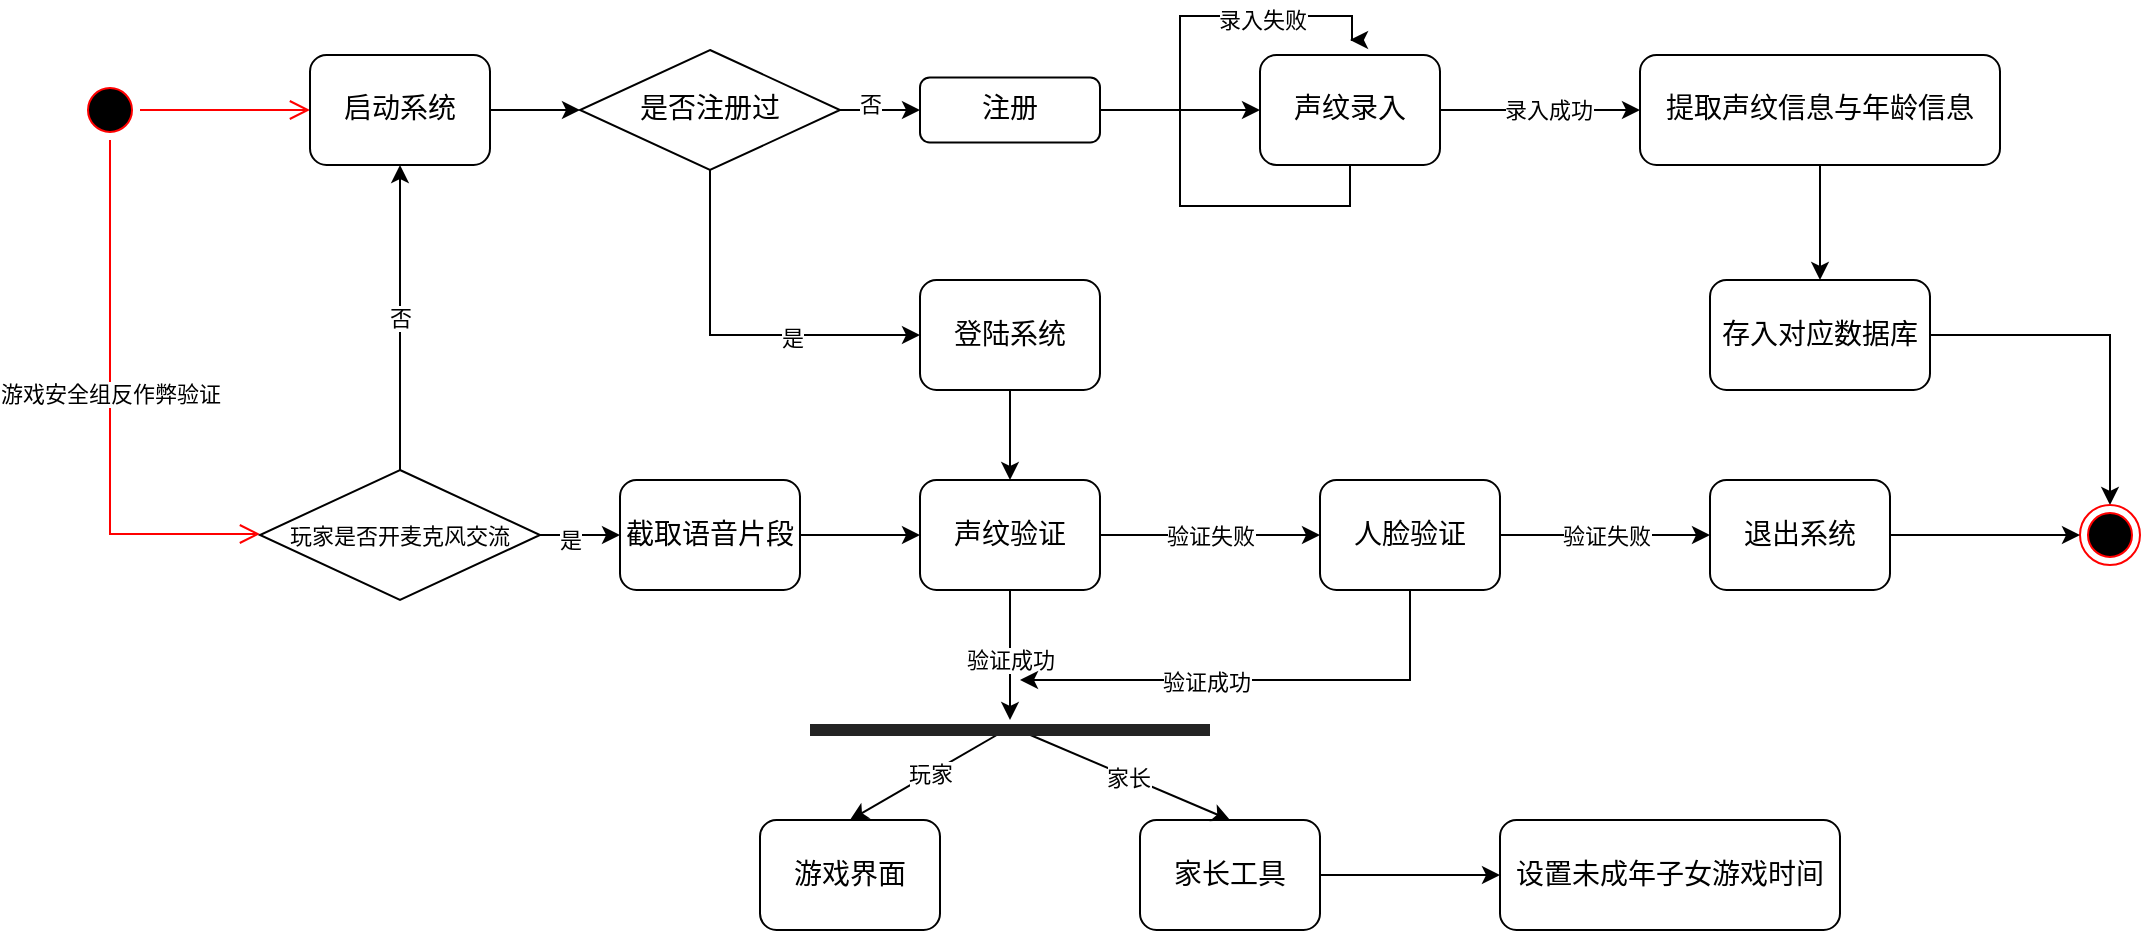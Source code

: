 <mxfile version="21.3.2" type="github">
  <diagram name="第 1 页" id="DG1vW_fgKVeBE8bOy8mY">
    <mxGraphModel dx="1238" dy="738" grid="1" gridSize="10" guides="1" tooltips="1" connect="1" arrows="1" fold="1" page="1" pageScale="1" pageWidth="1654" pageHeight="2336" math="0" shadow="0">
      <root>
        <mxCell id="0" />
        <mxCell id="1" parent="0" />
        <mxCell id="uTEQfGJJnHPDK1PdjnN2-5" value="" style="ellipse;html=1;shape=startState;fillColor=#000000;strokeColor=#ff0000;" vertex="1" parent="1">
          <mxGeometry x="70" y="60" width="30" height="30" as="geometry" />
        </mxCell>
        <mxCell id="uTEQfGJJnHPDK1PdjnN2-6" value="" style="edgeStyle=orthogonalEdgeStyle;html=1;verticalAlign=bottom;endArrow=open;endSize=8;strokeColor=#ff0000;rounded=0;entryX=0;entryY=0.5;entryDx=0;entryDy=0;" edge="1" source="uTEQfGJJnHPDK1PdjnN2-5" parent="1" target="uTEQfGJJnHPDK1PdjnN2-8">
          <mxGeometry relative="1" as="geometry">
            <mxPoint x="415" y="190" as="targetPoint" />
          </mxGeometry>
        </mxCell>
        <mxCell id="uTEQfGJJnHPDK1PdjnN2-12" style="edgeStyle=orthogonalEdgeStyle;rounded=0;orthogonalLoop=1;jettySize=auto;html=1;exitX=1;exitY=0.5;exitDx=0;exitDy=0;entryX=0;entryY=0.5;entryDx=0;entryDy=0;" edge="1" parent="1" source="uTEQfGJJnHPDK1PdjnN2-8" target="uTEQfGJJnHPDK1PdjnN2-10">
          <mxGeometry relative="1" as="geometry" />
        </mxCell>
        <mxCell id="uTEQfGJJnHPDK1PdjnN2-8" value="&lt;font style=&quot;font-size: 14px;&quot; face=&quot;Lucida Console&quot;&gt;启动系统&lt;/font&gt;" style="rounded=1;whiteSpace=wrap;html=1;" vertex="1" parent="1">
          <mxGeometry x="185" y="47.5" width="90" height="55" as="geometry" />
        </mxCell>
        <mxCell id="uTEQfGJJnHPDK1PdjnN2-13" style="edgeStyle=orthogonalEdgeStyle;rounded=0;orthogonalLoop=1;jettySize=auto;html=1;exitX=1;exitY=0.5;exitDx=0;exitDy=0;entryX=0;entryY=0.5;entryDx=0;entryDy=0;" edge="1" parent="1" source="uTEQfGJJnHPDK1PdjnN2-10" target="uTEQfGJJnHPDK1PdjnN2-11">
          <mxGeometry relative="1" as="geometry" />
        </mxCell>
        <mxCell id="uTEQfGJJnHPDK1PdjnN2-18" value="否" style="edgeLabel;html=1;align=center;verticalAlign=middle;resizable=0;points=[];" vertex="1" connectable="0" parent="uTEQfGJJnHPDK1PdjnN2-13">
          <mxGeometry x="-0.24" y="3" relative="1" as="geometry">
            <mxPoint as="offset" />
          </mxGeometry>
        </mxCell>
        <mxCell id="uTEQfGJJnHPDK1PdjnN2-17" style="edgeStyle=orthogonalEdgeStyle;rounded=0;orthogonalLoop=1;jettySize=auto;html=1;exitX=0.5;exitY=1;exitDx=0;exitDy=0;entryX=0;entryY=0.5;entryDx=0;entryDy=0;" edge="1" parent="1" source="uTEQfGJJnHPDK1PdjnN2-10" target="uTEQfGJJnHPDK1PdjnN2-16">
          <mxGeometry relative="1" as="geometry" />
        </mxCell>
        <mxCell id="uTEQfGJJnHPDK1PdjnN2-19" value="是" style="edgeLabel;html=1;align=center;verticalAlign=middle;resizable=0;points=[];" vertex="1" connectable="0" parent="uTEQfGJJnHPDK1PdjnN2-17">
          <mxGeometry x="0.311" relative="1" as="geometry">
            <mxPoint y="1" as="offset" />
          </mxGeometry>
        </mxCell>
        <mxCell id="uTEQfGJJnHPDK1PdjnN2-10" value="&lt;font style=&quot;font-size: 14px;&quot; face=&quot;Lucida Console&quot;&gt;是否注册过&lt;/font&gt;" style="rhombus;whiteSpace=wrap;html=1;" vertex="1" parent="1">
          <mxGeometry x="320" y="45" width="130" height="60" as="geometry" />
        </mxCell>
        <mxCell id="uTEQfGJJnHPDK1PdjnN2-15" style="edgeStyle=orthogonalEdgeStyle;rounded=0;orthogonalLoop=1;jettySize=auto;html=1;exitX=1;exitY=0.5;exitDx=0;exitDy=0;entryX=0;entryY=0.5;entryDx=0;entryDy=0;" edge="1" parent="1" source="uTEQfGJJnHPDK1PdjnN2-11" target="uTEQfGJJnHPDK1PdjnN2-14">
          <mxGeometry relative="1" as="geometry" />
        </mxCell>
        <mxCell id="uTEQfGJJnHPDK1PdjnN2-11" value="&lt;font face=&quot;Lucida Console&quot;&gt;&lt;span style=&quot;font-size: 14px;&quot;&gt;注册&lt;/span&gt;&lt;/font&gt;" style="rounded=1;whiteSpace=wrap;html=1;" vertex="1" parent="1">
          <mxGeometry x="490" y="58.75" width="90" height="32.5" as="geometry" />
        </mxCell>
        <mxCell id="uTEQfGJJnHPDK1PdjnN2-22" style="edgeStyle=orthogonalEdgeStyle;rounded=0;orthogonalLoop=1;jettySize=auto;html=1;exitX=1;exitY=0.5;exitDx=0;exitDy=0;entryX=0;entryY=0.5;entryDx=0;entryDy=0;" edge="1" parent="1" source="uTEQfGJJnHPDK1PdjnN2-14" target="uTEQfGJJnHPDK1PdjnN2-21">
          <mxGeometry relative="1" as="geometry" />
        </mxCell>
        <mxCell id="uTEQfGJJnHPDK1PdjnN2-25" value="录入成功" style="edgeLabel;html=1;align=center;verticalAlign=middle;resizable=0;points=[];" vertex="1" connectable="0" parent="uTEQfGJJnHPDK1PdjnN2-22">
          <mxGeometry x="0.065" relative="1" as="geometry">
            <mxPoint as="offset" />
          </mxGeometry>
        </mxCell>
        <mxCell id="uTEQfGJJnHPDK1PdjnN2-28" style="edgeStyle=orthogonalEdgeStyle;rounded=0;orthogonalLoop=1;jettySize=auto;html=1;exitX=0.5;exitY=1;exitDx=0;exitDy=0;" edge="1" parent="1" source="uTEQfGJJnHPDK1PdjnN2-14">
          <mxGeometry relative="1" as="geometry">
            <mxPoint x="705" y="40" as="targetPoint" />
            <Array as="points">
              <mxPoint x="705" y="123" />
              <mxPoint x="620" y="123" />
              <mxPoint x="620" y="28" />
              <mxPoint x="706" y="28" />
            </Array>
          </mxGeometry>
        </mxCell>
        <mxCell id="uTEQfGJJnHPDK1PdjnN2-29" value="录入失败" style="edgeLabel;html=1;align=center;verticalAlign=middle;resizable=0;points=[];" vertex="1" connectable="0" parent="uTEQfGJJnHPDK1PdjnN2-28">
          <mxGeometry x="0.611" y="-2" relative="1" as="geometry">
            <mxPoint as="offset" />
          </mxGeometry>
        </mxCell>
        <mxCell id="uTEQfGJJnHPDK1PdjnN2-14" value="&lt;font face=&quot;Lucida Console&quot;&gt;&lt;span style=&quot;font-size: 14px;&quot;&gt;声纹录入&lt;/span&gt;&lt;/font&gt;" style="rounded=1;whiteSpace=wrap;html=1;" vertex="1" parent="1">
          <mxGeometry x="660" y="47.5" width="90" height="55" as="geometry" />
        </mxCell>
        <mxCell id="uTEQfGJJnHPDK1PdjnN2-36" style="edgeStyle=orthogonalEdgeStyle;rounded=0;orthogonalLoop=1;jettySize=auto;html=1;exitX=0.5;exitY=1;exitDx=0;exitDy=0;" edge="1" parent="1" source="uTEQfGJJnHPDK1PdjnN2-16" target="uTEQfGJJnHPDK1PdjnN2-35">
          <mxGeometry relative="1" as="geometry" />
        </mxCell>
        <mxCell id="uTEQfGJJnHPDK1PdjnN2-16" value="&lt;font face=&quot;Lucida Console&quot;&gt;&lt;span style=&quot;font-size: 14px;&quot;&gt;登陆系统&lt;/span&gt;&lt;/font&gt;" style="rounded=1;whiteSpace=wrap;html=1;" vertex="1" parent="1">
          <mxGeometry x="490" y="160" width="90" height="55" as="geometry" />
        </mxCell>
        <mxCell id="uTEQfGJJnHPDK1PdjnN2-31" style="edgeStyle=orthogonalEdgeStyle;rounded=0;orthogonalLoop=1;jettySize=auto;html=1;exitX=0.5;exitY=1;exitDx=0;exitDy=0;entryX=0.5;entryY=0;entryDx=0;entryDy=0;" edge="1" parent="1" source="uTEQfGJJnHPDK1PdjnN2-21" target="uTEQfGJJnHPDK1PdjnN2-30">
          <mxGeometry relative="1" as="geometry" />
        </mxCell>
        <mxCell id="uTEQfGJJnHPDK1PdjnN2-21" value="&lt;font face=&quot;Lucida Console&quot;&gt;&lt;span style=&quot;font-size: 14px;&quot;&gt;提取声纹信息与年龄信息&lt;/span&gt;&lt;/font&gt;" style="rounded=1;whiteSpace=wrap;html=1;" vertex="1" parent="1">
          <mxGeometry x="850" y="47.5" width="180" height="55" as="geometry" />
        </mxCell>
        <mxCell id="uTEQfGJJnHPDK1PdjnN2-77" style="edgeStyle=orthogonalEdgeStyle;rounded=0;orthogonalLoop=1;jettySize=auto;html=1;entryX=0.5;entryY=0;entryDx=0;entryDy=0;" edge="1" parent="1" source="uTEQfGJJnHPDK1PdjnN2-30" target="uTEQfGJJnHPDK1PdjnN2-42">
          <mxGeometry relative="1" as="geometry" />
        </mxCell>
        <mxCell id="uTEQfGJJnHPDK1PdjnN2-30" value="&lt;font face=&quot;Lucida Console&quot;&gt;&lt;span style=&quot;font-size: 14px;&quot;&gt;存入对应数据库&lt;/span&gt;&lt;/font&gt;" style="rounded=1;whiteSpace=wrap;html=1;" vertex="1" parent="1">
          <mxGeometry x="885" y="160" width="110" height="55" as="geometry" />
        </mxCell>
        <mxCell id="uTEQfGJJnHPDK1PdjnN2-34" value="&lt;font face=&quot;Lucida Console&quot;&gt;&lt;span style=&quot;font-size: 14px;&quot;&gt;游戏界面&lt;/span&gt;&lt;/font&gt;" style="rounded=1;whiteSpace=wrap;html=1;" vertex="1" parent="1">
          <mxGeometry x="410" y="430" width="90" height="55" as="geometry" />
        </mxCell>
        <mxCell id="uTEQfGJJnHPDK1PdjnN2-37" style="edgeStyle=orthogonalEdgeStyle;rounded=0;orthogonalLoop=1;jettySize=auto;html=1;exitX=0.5;exitY=1;exitDx=0;exitDy=0;" edge="1" parent="1" source="uTEQfGJJnHPDK1PdjnN2-35">
          <mxGeometry relative="1" as="geometry">
            <mxPoint x="535" y="380" as="targetPoint" />
          </mxGeometry>
        </mxCell>
        <mxCell id="uTEQfGJJnHPDK1PdjnN2-38" value="验证成功" style="edgeLabel;html=1;align=center;verticalAlign=middle;resizable=0;points=[];" vertex="1" connectable="0" parent="uTEQfGJJnHPDK1PdjnN2-37">
          <mxGeometry x="-0.008" y="-1" relative="1" as="geometry">
            <mxPoint y="1" as="offset" />
          </mxGeometry>
        </mxCell>
        <mxCell id="uTEQfGJJnHPDK1PdjnN2-45" value="验证失败" style="edgeStyle=orthogonalEdgeStyle;rounded=0;orthogonalLoop=1;jettySize=auto;html=1;exitX=1;exitY=0.5;exitDx=0;exitDy=0;entryX=0;entryY=0.5;entryDx=0;entryDy=0;" edge="1" parent="1" source="uTEQfGJJnHPDK1PdjnN2-35" target="uTEQfGJJnHPDK1PdjnN2-40">
          <mxGeometry relative="1" as="geometry">
            <Array as="points">
              <mxPoint x="630" y="288" />
              <mxPoint x="630" y="288" />
            </Array>
          </mxGeometry>
        </mxCell>
        <mxCell id="uTEQfGJJnHPDK1PdjnN2-35" value="&lt;font face=&quot;Lucida Console&quot;&gt;&lt;span style=&quot;font-size: 14px;&quot;&gt;声纹验证&lt;/span&gt;&lt;/font&gt;" style="rounded=1;whiteSpace=wrap;html=1;" vertex="1" parent="1">
          <mxGeometry x="490" y="260" width="90" height="55" as="geometry" />
        </mxCell>
        <mxCell id="uTEQfGJJnHPDK1PdjnN2-46" value="验证失败" style="edgeStyle=orthogonalEdgeStyle;rounded=0;orthogonalLoop=1;jettySize=auto;html=1;exitX=1;exitY=0.5;exitDx=0;exitDy=0;entryX=0;entryY=0.5;entryDx=0;entryDy=0;" edge="1" parent="1" source="uTEQfGJJnHPDK1PdjnN2-40" target="uTEQfGJJnHPDK1PdjnN2-43">
          <mxGeometry relative="1" as="geometry" />
        </mxCell>
        <mxCell id="uTEQfGJJnHPDK1PdjnN2-52" style="edgeStyle=orthogonalEdgeStyle;rounded=0;orthogonalLoop=1;jettySize=auto;html=1;exitX=0.5;exitY=1;exitDx=0;exitDy=0;" edge="1" parent="1" source="uTEQfGJJnHPDK1PdjnN2-40">
          <mxGeometry relative="1" as="geometry">
            <mxPoint x="540" y="360" as="targetPoint" />
            <Array as="points">
              <mxPoint x="735" y="360" />
            </Array>
          </mxGeometry>
        </mxCell>
        <mxCell id="uTEQfGJJnHPDK1PdjnN2-53" value="验证成功" style="edgeLabel;html=1;align=center;verticalAlign=middle;resizable=0;points=[];" vertex="1" connectable="0" parent="uTEQfGJJnHPDK1PdjnN2-52">
          <mxGeometry x="0.225" y="1" relative="1" as="geometry">
            <mxPoint as="offset" />
          </mxGeometry>
        </mxCell>
        <mxCell id="uTEQfGJJnHPDK1PdjnN2-40" value="&lt;font face=&quot;Lucida Console&quot;&gt;&lt;span style=&quot;font-size: 14px;&quot;&gt;人脸验证&lt;/span&gt;&lt;/font&gt;" style="rounded=1;whiteSpace=wrap;html=1;" vertex="1" parent="1">
          <mxGeometry x="690" y="260" width="90" height="55" as="geometry" />
        </mxCell>
        <mxCell id="uTEQfGJJnHPDK1PdjnN2-42" value="" style="ellipse;html=1;shape=endState;fillColor=#000000;strokeColor=#ff0000;" vertex="1" parent="1">
          <mxGeometry x="1070" y="272.5" width="30" height="30" as="geometry" />
        </mxCell>
        <mxCell id="uTEQfGJJnHPDK1PdjnN2-44" style="edgeStyle=orthogonalEdgeStyle;rounded=0;orthogonalLoop=1;jettySize=auto;html=1;entryX=0;entryY=0.5;entryDx=0;entryDy=0;" edge="1" parent="1" source="uTEQfGJJnHPDK1PdjnN2-43" target="uTEQfGJJnHPDK1PdjnN2-42">
          <mxGeometry relative="1" as="geometry" />
        </mxCell>
        <mxCell id="uTEQfGJJnHPDK1PdjnN2-43" value="&lt;font face=&quot;Lucida Console&quot;&gt;&lt;span style=&quot;font-size: 14px;&quot;&gt;退出系统&lt;/span&gt;&lt;/font&gt;" style="rounded=1;whiteSpace=wrap;html=1;" vertex="1" parent="1">
          <mxGeometry x="885" y="260" width="90" height="55" as="geometry" />
        </mxCell>
        <mxCell id="uTEQfGJJnHPDK1PdjnN2-49" value="" style="line;strokeWidth=1;fillColor=none;align=left;verticalAlign=middle;spacingTop=-1;spacingLeft=3;spacingRight=3;rotatable=0;labelPosition=right;points=[];portConstraint=eastwest;strokeColor=inherit;" vertex="1" parent="1">
          <mxGeometry x="507.5" y="380" width="55" height="8" as="geometry" />
        </mxCell>
        <mxCell id="uTEQfGJJnHPDK1PdjnN2-61" style="edgeStyle=orthogonalEdgeStyle;rounded=0;orthogonalLoop=1;jettySize=auto;html=1;exitX=1;exitY=0.5;exitDx=0;exitDy=0;entryX=0;entryY=0.5;entryDx=0;entryDy=0;" edge="1" parent="1" source="uTEQfGJJnHPDK1PdjnN2-54" target="uTEQfGJJnHPDK1PdjnN2-60">
          <mxGeometry relative="1" as="geometry" />
        </mxCell>
        <mxCell id="uTEQfGJJnHPDK1PdjnN2-54" value="&lt;font face=&quot;Lucida Console&quot;&gt;&lt;span style=&quot;font-size: 14px;&quot;&gt;家长工具&lt;/span&gt;&lt;/font&gt;" style="rounded=1;whiteSpace=wrap;html=1;" vertex="1" parent="1">
          <mxGeometry x="600" y="430" width="90" height="55" as="geometry" />
        </mxCell>
        <mxCell id="uTEQfGJJnHPDK1PdjnN2-55" value="" style="endArrow=classic;html=1;rounded=0;exitX=0.427;exitY=0.75;exitDx=0;exitDy=0;exitPerimeter=0;entryX=0.5;entryY=0;entryDx=0;entryDy=0;" edge="1" parent="1" source="uTEQfGJJnHPDK1PdjnN2-49" target="uTEQfGJJnHPDK1PdjnN2-34">
          <mxGeometry width="50" height="50" relative="1" as="geometry">
            <mxPoint x="600" y="370" as="sourcePoint" />
            <mxPoint x="650" y="320" as="targetPoint" />
            <Array as="points" />
          </mxGeometry>
        </mxCell>
        <mxCell id="uTEQfGJJnHPDK1PdjnN2-57" value="玩家" style="edgeLabel;html=1;align=center;verticalAlign=middle;resizable=0;points=[];" vertex="1" connectable="0" parent="uTEQfGJJnHPDK1PdjnN2-55">
          <mxGeometry x="-0.051" relative="1" as="geometry">
            <mxPoint as="offset" />
          </mxGeometry>
        </mxCell>
        <mxCell id="uTEQfGJJnHPDK1PdjnN2-56" value="" style="endArrow=classic;html=1;rounded=0;exitX=0.664;exitY=0.875;exitDx=0;exitDy=0;exitPerimeter=0;entryX=0.5;entryY=0;entryDx=0;entryDy=0;" edge="1" parent="1" source="uTEQfGJJnHPDK1PdjnN2-49" target="uTEQfGJJnHPDK1PdjnN2-54">
          <mxGeometry width="50" height="50" relative="1" as="geometry">
            <mxPoint x="600" y="370" as="sourcePoint" />
            <mxPoint x="650" y="320" as="targetPoint" />
          </mxGeometry>
        </mxCell>
        <mxCell id="uTEQfGJJnHPDK1PdjnN2-58" value="家长" style="edgeLabel;html=1;align=center;verticalAlign=middle;resizable=0;points=[];" vertex="1" connectable="0" parent="uTEQfGJJnHPDK1PdjnN2-56">
          <mxGeometry x="0.012" relative="1" as="geometry">
            <mxPoint x="-1" as="offset" />
          </mxGeometry>
        </mxCell>
        <mxCell id="uTEQfGJJnHPDK1PdjnN2-60" value="&lt;font face=&quot;Lucida Console&quot;&gt;&lt;span style=&quot;font-size: 14px;&quot;&gt;设置未成年子女游戏时间&lt;/span&gt;&lt;/font&gt;" style="rounded=1;whiteSpace=wrap;html=1;" vertex="1" parent="1">
          <mxGeometry x="780" y="430" width="170" height="55" as="geometry" />
        </mxCell>
        <mxCell id="uTEQfGJJnHPDK1PdjnN2-63" value="" style="shape=line;html=1;strokeWidth=6;strokeColor=#232323;" vertex="1" parent="1">
          <mxGeometry x="435" y="380" width="200" height="10" as="geometry" />
        </mxCell>
        <mxCell id="uTEQfGJJnHPDK1PdjnN2-66" value="游戏安全组反作弊验证" style="edgeStyle=orthogonalEdgeStyle;html=1;verticalAlign=bottom;endArrow=open;endSize=8;strokeColor=#ff0000;rounded=0;exitX=0.5;exitY=1;exitDx=0;exitDy=0;" edge="1" parent="1" source="uTEQfGJJnHPDK1PdjnN2-5">
          <mxGeometry relative="1" as="geometry">
            <mxPoint x="160" y="287" as="targetPoint" />
            <mxPoint x="80" y="287" as="sourcePoint" />
            <Array as="points">
              <mxPoint x="85" y="287" />
            </Array>
          </mxGeometry>
        </mxCell>
        <mxCell id="uTEQfGJJnHPDK1PdjnN2-73" style="edgeStyle=orthogonalEdgeStyle;rounded=0;orthogonalLoop=1;jettySize=auto;html=1;entryX=0;entryY=0.5;entryDx=0;entryDy=0;" edge="1" parent="1" source="uTEQfGJJnHPDK1PdjnN2-69" target="uTEQfGJJnHPDK1PdjnN2-72">
          <mxGeometry relative="1" as="geometry" />
        </mxCell>
        <mxCell id="uTEQfGJJnHPDK1PdjnN2-75" value="是" style="edgeLabel;html=1;align=center;verticalAlign=middle;resizable=0;points=[];" vertex="1" connectable="0" parent="uTEQfGJJnHPDK1PdjnN2-73">
          <mxGeometry x="-0.25" y="-1" relative="1" as="geometry">
            <mxPoint y="1" as="offset" />
          </mxGeometry>
        </mxCell>
        <mxCell id="uTEQfGJJnHPDK1PdjnN2-76" value="否" style="edgeStyle=orthogonalEdgeStyle;rounded=0;orthogonalLoop=1;jettySize=auto;html=1;exitX=0.5;exitY=0;exitDx=0;exitDy=0;entryX=0.5;entryY=1;entryDx=0;entryDy=0;" edge="1" parent="1" source="uTEQfGJJnHPDK1PdjnN2-69" target="uTEQfGJJnHPDK1PdjnN2-8">
          <mxGeometry relative="1" as="geometry">
            <Array as="points">
              <mxPoint x="230" y="170" />
              <mxPoint x="230" y="170" />
            </Array>
          </mxGeometry>
        </mxCell>
        <mxCell id="uTEQfGJJnHPDK1PdjnN2-69" value="&lt;font style=&quot;font-size: 11px;&quot; face=&quot;Lucida Console&quot;&gt;玩家是否开麦克风交流&lt;/font&gt;" style="rhombus;whiteSpace=wrap;html=1;" vertex="1" parent="1">
          <mxGeometry x="160" y="255" width="140" height="65" as="geometry" />
        </mxCell>
        <mxCell id="uTEQfGJJnHPDK1PdjnN2-74" style="edgeStyle=orthogonalEdgeStyle;rounded=0;orthogonalLoop=1;jettySize=auto;html=1;exitX=1;exitY=0.5;exitDx=0;exitDy=0;entryX=0;entryY=0.5;entryDx=0;entryDy=0;" edge="1" parent="1" source="uTEQfGJJnHPDK1PdjnN2-72" target="uTEQfGJJnHPDK1PdjnN2-35">
          <mxGeometry relative="1" as="geometry" />
        </mxCell>
        <mxCell id="uTEQfGJJnHPDK1PdjnN2-72" value="&lt;font face=&quot;Lucida Console&quot;&gt;&lt;span style=&quot;font-size: 14px;&quot;&gt;截取语音片段&lt;/span&gt;&lt;/font&gt;" style="rounded=1;whiteSpace=wrap;html=1;" vertex="1" parent="1">
          <mxGeometry x="340" y="260" width="90" height="55" as="geometry" />
        </mxCell>
      </root>
    </mxGraphModel>
  </diagram>
</mxfile>
